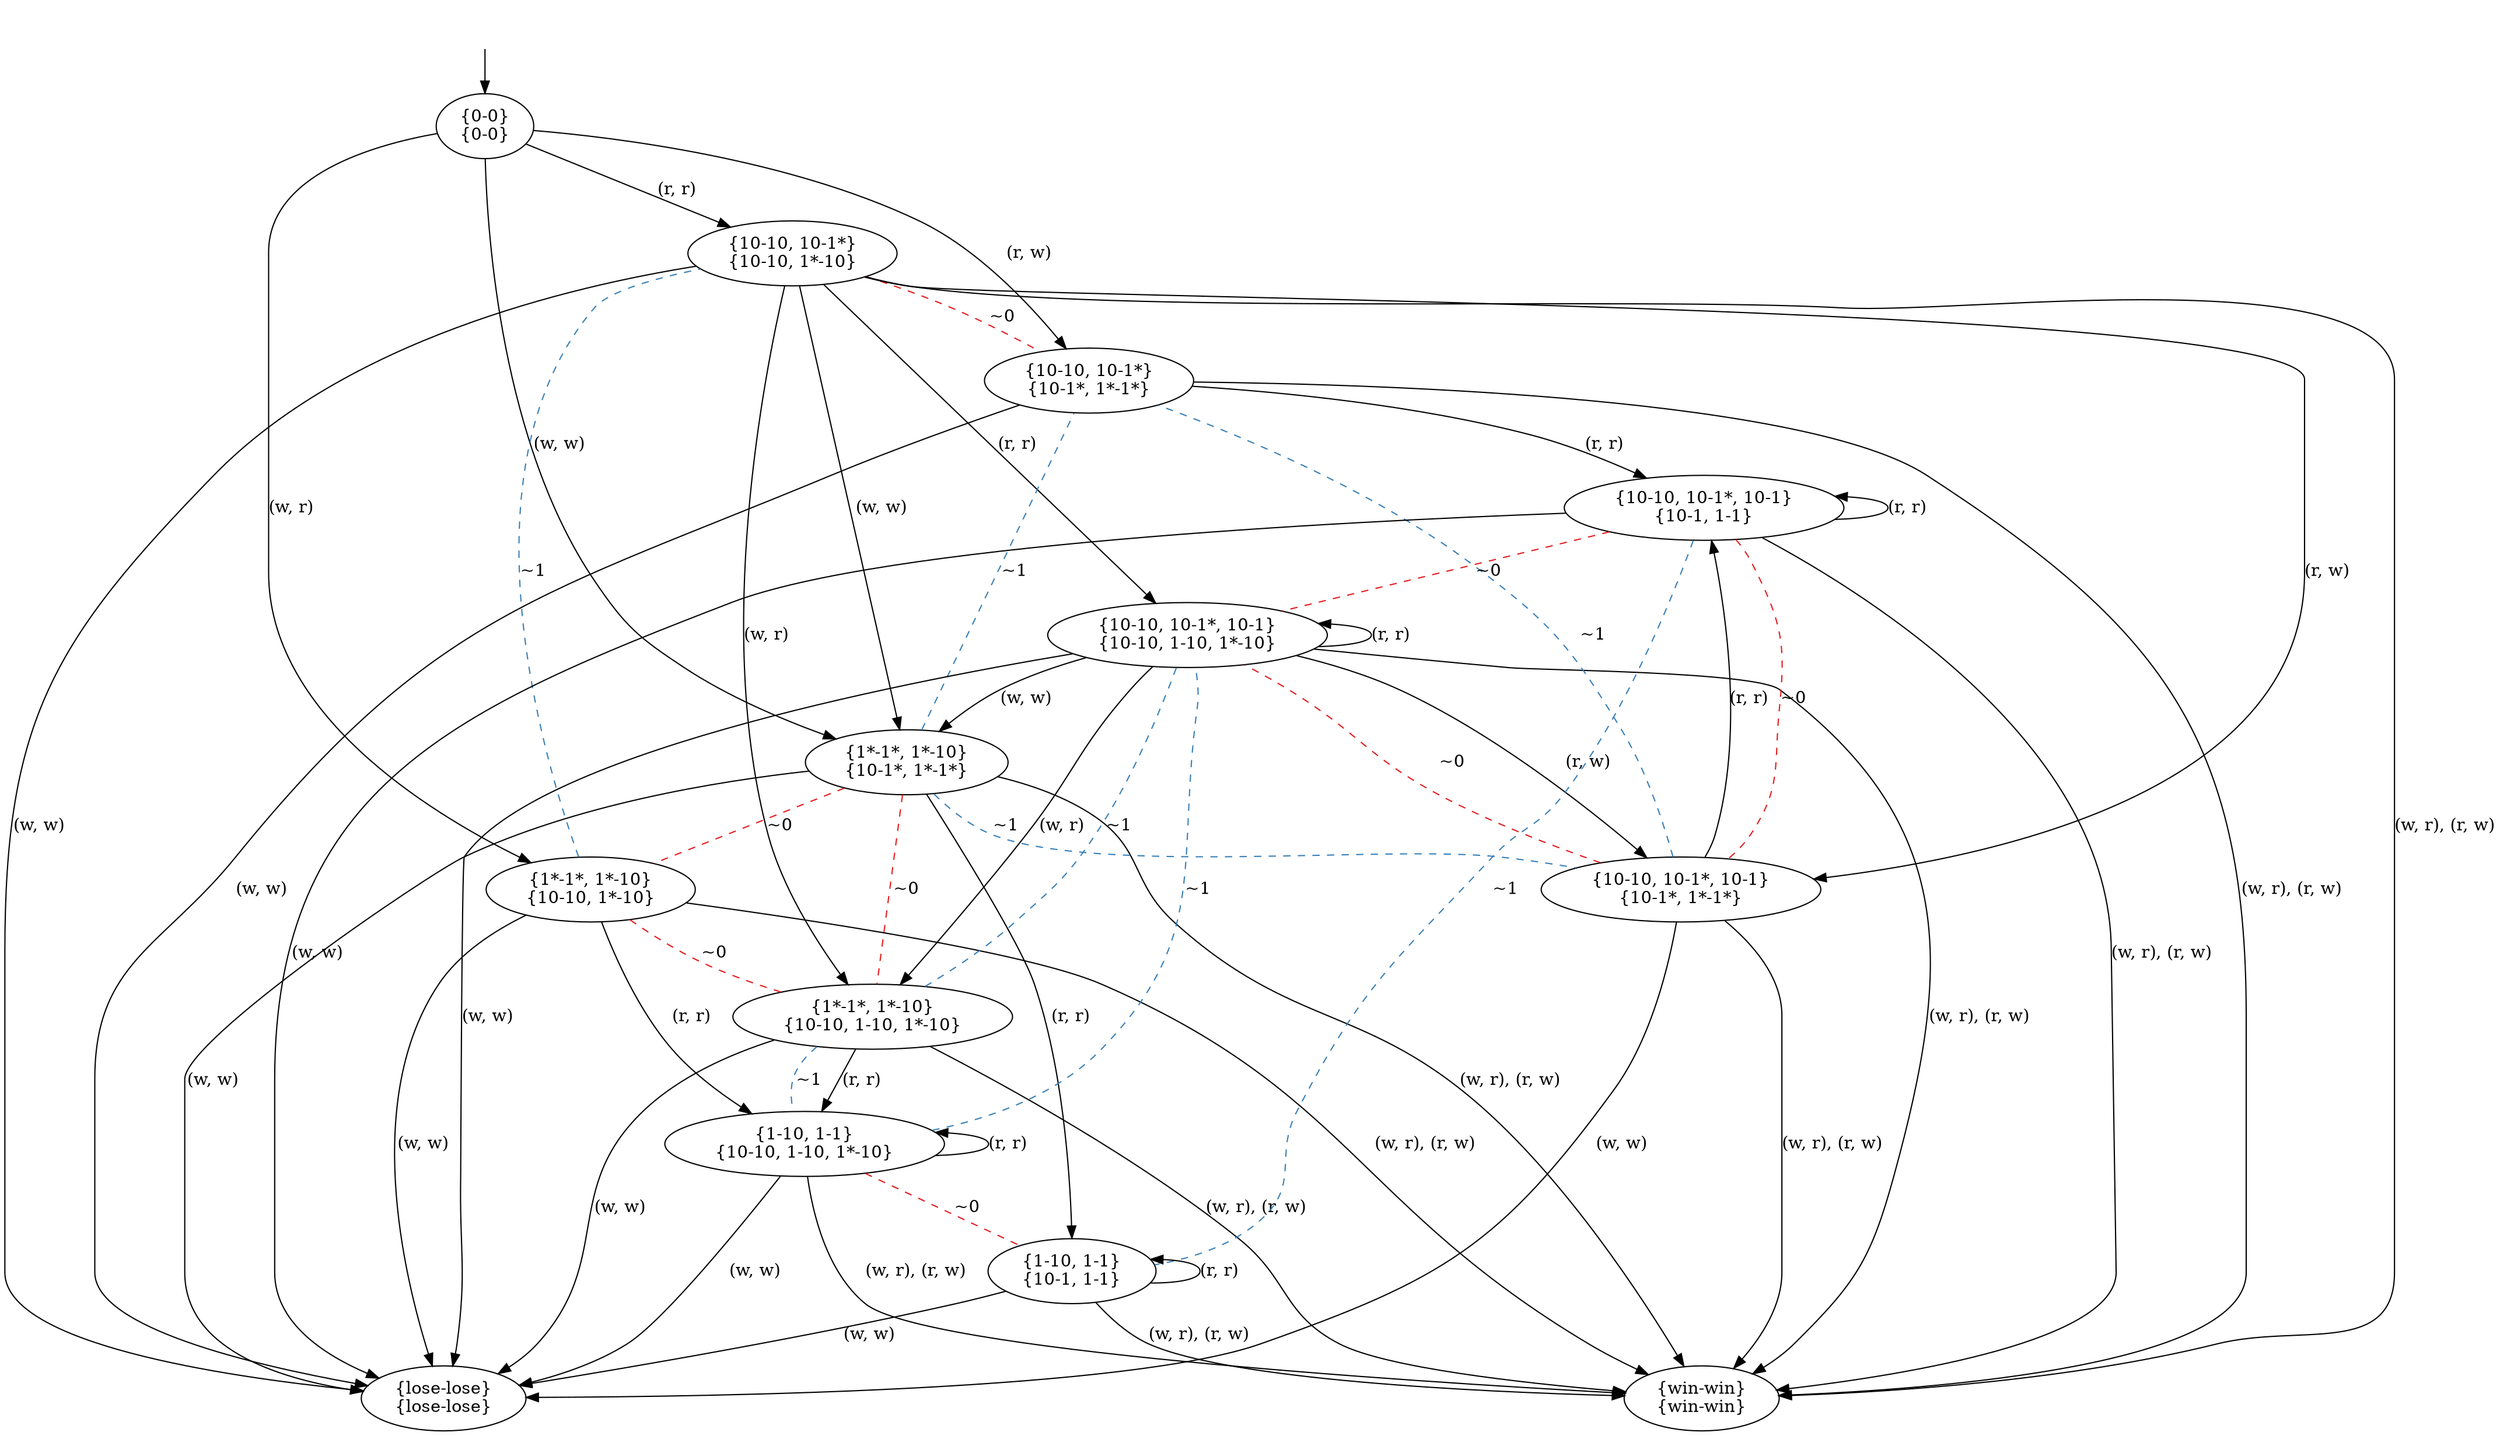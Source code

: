 digraph  {
concentrate=False;
nodesep=0.5;
ranksep=0.5;
splines=True;
4534619104 [label="{0-0}\n{0-0}"];
4534619328 [label="{10-10, 10-1*}\n{10-10, 1*-10}"];
4534619664 [label="{1*-1*, 1*-10}\n{10-10, 1*-10}"];
4534620000 [label="{10-10, 10-1*}\n{10-1*, 1*-1*}"];
4534627072 [label="{1*-1*, 1*-10}\n{10-1*, 1*-1*}"];
4534626288 [label="{10-10, 10-1*, 10-1}\n{10-10, 1-10, 1*-10}"];
4534624608 [label="{win-win}\n{win-win}"];
4534625672 [label="{1*-1*, 1*-10}\n{10-10, 1-10, 1*-10}"];
4534626008 [label="{10-10, 10-1*, 10-1}\n{10-1*, 1*-1*}"];
4534624720 [label="{lose-lose}\n{lose-lose}"];
4534624944 [label="{1-10, 1-1}\n{10-10, 1-10, 1*-10}"];
4534625448 [label="{10-10, 10-1*, 10-1}\n{10-1, 1-1}"];
4534626736 [label="{1-10, 1-1}\n{10-1, 1-1}"];
hidden [label="", shape=none];
4534619104 -> 4534619328  [action="('r', 'r')", key="('r', 'r')", label="(r, r)"];
4534619104 -> 4534619664  [action="('w', 'r')", key="('w', 'r')", label="(w, r)"];
4534619104 -> 4534620000  [action="('r', 'w')", key="('r', 'w')", label="(r, w)"];
4534619104 -> 4534627072  [action="('w', 'w')", key="('w', 'w')", label="(w, w)"];
4534619328 -> 4534626288  [action="('r', 'r')", key="('r', 'r')", label="(r, r)"];
4534619328 -> 4534625672  [action="('w', 'r')", key="('w', 'r')", label="(w, r)"];
4534619328 -> 4534626008  [action="('r', 'w')", key="('r', 'w')", label="(r, w)"];
4534619328 -> 4534627072  [action="('w', 'w')", key="('w', 'w')", label="(w, w)"];
4534619328 -> 4534624720  [action="('w', 'w')", key="('w', 'w')", label="(w, w)"];
4534619328 -> 4534624608  [action="(('w', 'r'), ('r', 'w'))", key="(('w', 'r'), ('r', 'w'))", label="(w, r), (r, w)"];
4534619328 -> 4534620000  [arrowhead=none, color=1, colorscheme=set19, constraint=True, key=0, label="~0", style=dashed];
4534619664 -> 4534624944  [action="('r', 'r')", key="('r', 'r')", label="(r, r)"];
4534619664 -> 4534624720  [action="('w', 'w')", key="('w', 'w')", label="(w, w)"];
4534619664 -> 4534624608  [action="(('w', 'r'), ('r', 'w'))", key="(('w', 'r'), ('r', 'w'))", label="(w, r), (r, w)"];
4534619664 -> 4534625672  [arrowhead=none, color=1, colorscheme=set19, constraint=True, key=0, label="~0", style=dashed];
4534619664 -> 4534619328  [arrowhead=none, color=2, colorscheme=set19, constraint=True, key=0, label="~1", style=dashed];
4534620000 -> 4534625448  [action="('r', 'r')", key="('r', 'r')", label="(r, r)"];
4534620000 -> 4534624720  [action="('w', 'w')", key="('w', 'w')", label="(w, w)"];
4534620000 -> 4534624608  [action="(('w', 'r'), ('r', 'w'))", key="(('w', 'r'), ('r', 'w'))", label="(w, r), (r, w)"];
4534627072 -> 4534626736  [action="('r', 'r')", key="('r', 'r')", label="(r, r)"];
4534627072 -> 4534624720  [action="('w', 'w')", key="('w', 'w')", label="(w, w)"];
4534627072 -> 4534624608  [action="(('w', 'r'), ('r', 'w'))", key="(('w', 'r'), ('r', 'w'))", label="(w, r), (r, w)"];
4534627072 -> 4534619664  [arrowhead=none, color=1, colorscheme=set19, constraint=True, key=0, label="~0", style=dashed];
4534627072 -> 4534625672  [arrowhead=none, color=1, colorscheme=set19, constraint=True, key=0, label="~0", style=dashed];
4534627072 -> 4534626008  [arrowhead=none, color=2, colorscheme=set19, constraint=True, key=0, label="~1", style=dashed];
4534627072 -> 4534620000  [arrowhead=none, color=2, colorscheme=set19, constraint=True, key=0, label="~1", style=dashed];
4534626288 -> 4534626288  [action="('r', 'r')", dir=back, key="('r', 'r')", label="(r, r)"];
4534626288 -> 4534625672  [action="('w', 'r')", key="('w', 'r')", label="(w, r)"];
4534626288 -> 4534626008  [action="('r', 'w')", key="('r', 'w')", label="(r, w)"];
4534626288 -> 4534627072  [action="('w', 'w')", key="('w', 'w')", label="(w, w)"];
4534626288 -> 4534624720  [action="('w', 'w')", key="('w', 'w')", label="(w, w)"];
4534626288 -> 4534624608  [action="(('w', 'r'), ('r', 'w'))", key="(('w', 'r'), ('r', 'w'))", label="(w, r), (r, w)"];
4534625672 -> 4534624944  [action="('r', 'r')", key="('r', 'r')", label="(r, r)"];
4534625672 -> 4534624944  [arrowhead=none, color=2, colorscheme=set19, constraint=True, key=1, label="~1", style=dashed];
4534625672 -> 4534624720  [action="('w', 'w')", key="('w', 'w')", label="(w, w)"];
4534625672 -> 4534624608  [action="(('w', 'r'), ('r', 'w'))", key="(('w', 'r'), ('r', 'w'))", label="(w, r), (r, w)"];
4534625672 -> 4534626288  [arrowhead=none, color=2, colorscheme=set19, constraint=True, key=0, label="~1", style=dashed];
4534626008 -> 4534625448  [action="('r', 'r')", key="('r', 'r')", label="(r, r)"];
4534626008 -> 4534624720  [action="('w', 'w')", key="('w', 'w')", label="(w, w)"];
4534626008 -> 4534624608  [action="(('w', 'r'), ('r', 'w'))", key="(('w', 'r'), ('r', 'w'))", label="(w, r), (r, w)"];
4534626008 -> 4534626288  [arrowhead=none, color=1, colorscheme=set19, constraint=True, key=0, label="~0", style=dashed];
4534626008 -> 4534620000  [arrowhead=none, color=2, colorscheme=set19, constraint=True, key=0, label="~1", style=dashed];
4534624944 -> 4534624944  [action="('r', 'r')", dir=back, key="('r', 'r')", label="(r, r)"];
4534624944 -> 4534624720  [action="('w', 'w')", key="('w', 'w')", label="(w, w)"];
4534624944 -> 4534624608  [action="(('w', 'r'), ('r', 'w'))", key="(('w', 'r'), ('r', 'w'))", label="(w, r), (r, w)"];
4534624944 -> 4534626736  [arrowhead=none, color=1, colorscheme=set19, constraint=True, key=0, label="~0", style=dashed];
4534624944 -> 4534626288  [arrowhead=none, color=2, colorscheme=set19, constraint=True, key=0, label="~1", style=dashed];
4534625448 -> 4534625448  [action="('r', 'r')", dir=back, key="('r', 'r')", label="(r, r)"];
4534625448 -> 4534624720  [action="('w', 'w')", key="('w', 'w')", label="(w, w)"];
4534625448 -> 4534624608  [action="(('w', 'r'), ('r', 'w'))", key="(('w', 'r'), ('r', 'w'))", label="(w, r), (r, w)"];
4534625448 -> 4534626008  [arrowhead=none, color=1, colorscheme=set19, constraint=True, key=0, label="~0", style=dashed];
4534625448 -> 4534626288  [arrowhead=none, color=1, colorscheme=set19, constraint=True, key=0, label="~0", style=dashed];
4534625448 -> 4534626736  [arrowhead=none, color=2, colorscheme=set19, constraint=True, key=0, label="~1", style=dashed];
4534626736 -> 4534626736  [action="('r', 'r')", dir=back, key="('r', 'r')", label="(r, r)"];
4534626736 -> 4534624720  [action="('w', 'w')", key="('w', 'w')", label="(w, w)"];
4534626736 -> 4534624608  [action="(('w', 'r'), ('r', 'w'))", key="(('w', 'r'), ('r', 'w'))", label="(w, r), (r, w)"];
hidden -> 4534619104  [key=0];
}
